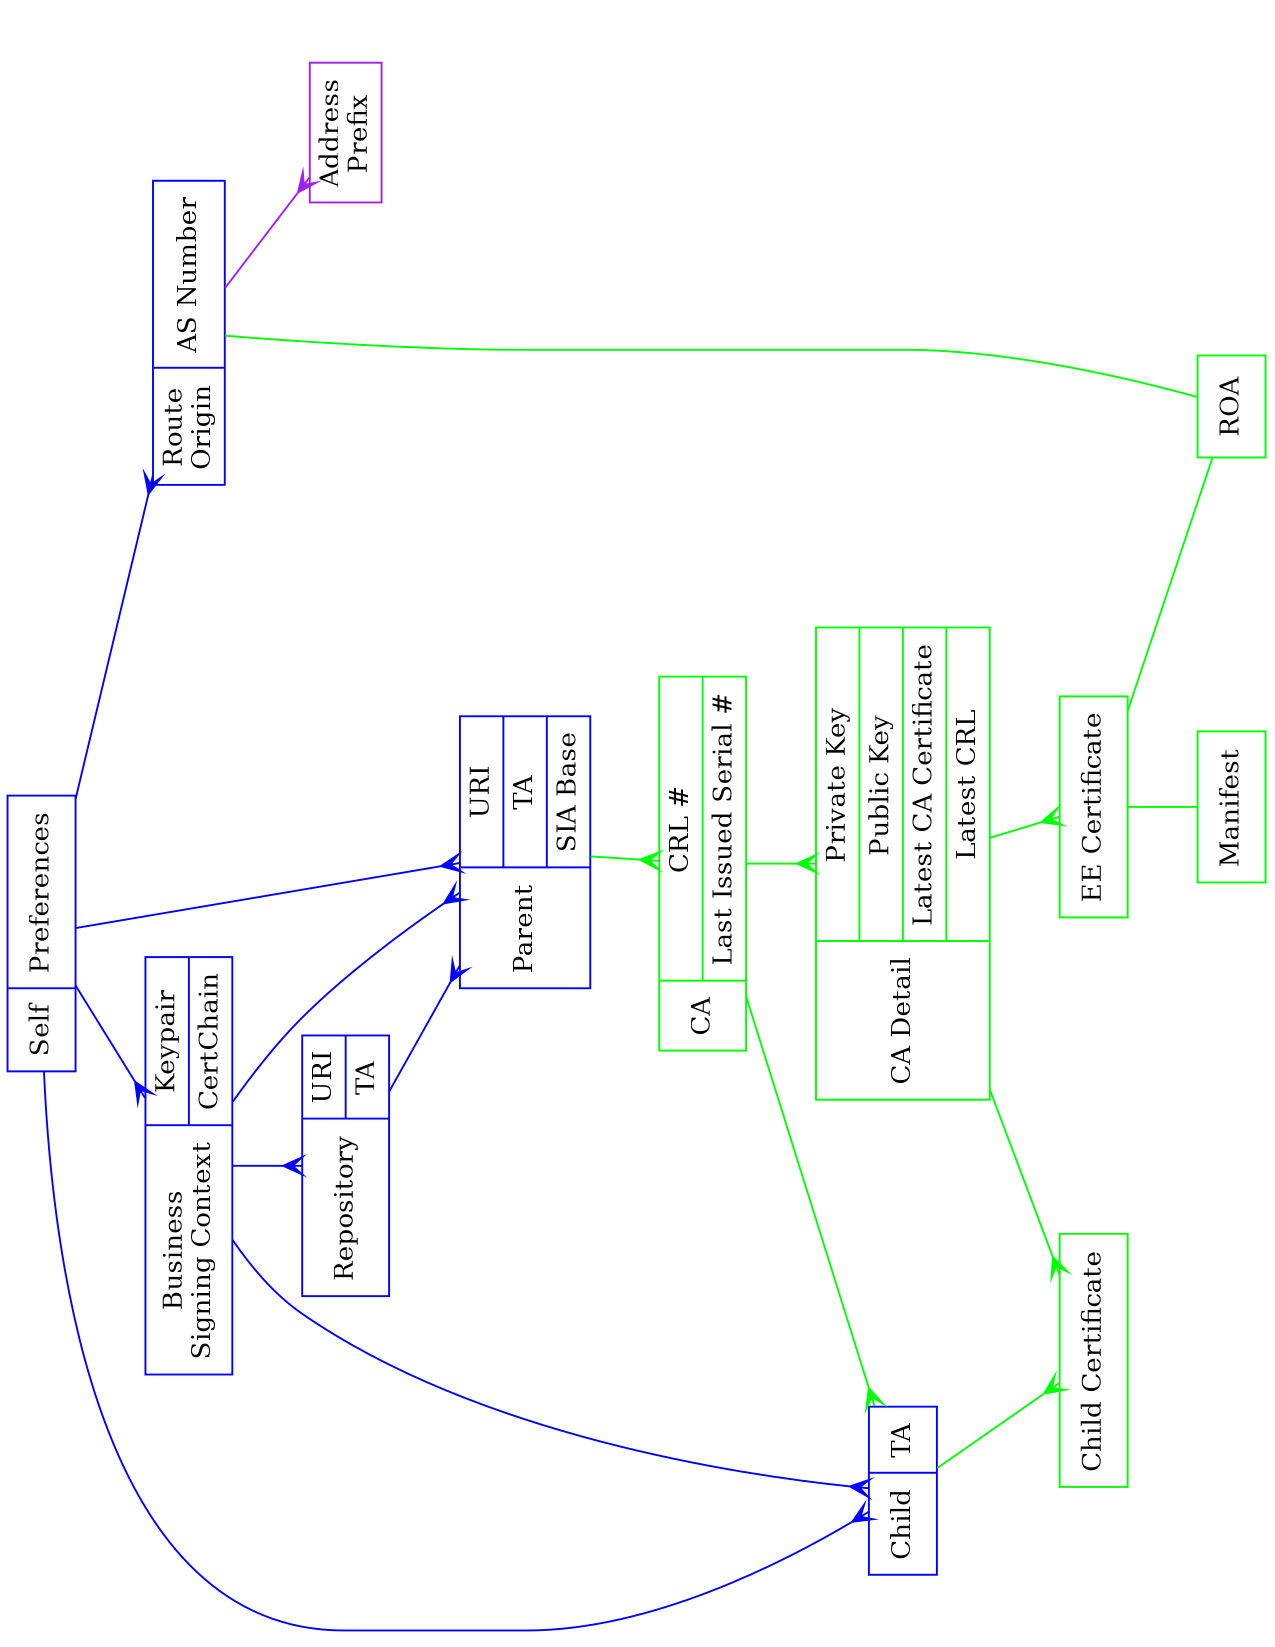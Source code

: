 // $URL$
// $Id$
//
// {arrowhead,arrowtail} shapes indicate database object relationships:
//   1-  none
//   m-  crow
//
// Color code:
//   Blue:  visible in left-right protocol
//   Green: created on the fly

digraph rpki_engine_objects {
	rotate=90;	size="11,8.5";	splines=true;	ratio=fill;
	node		[ shape=record ];

	// Objects visible in left-to-right protocol
	node		[ color=blue ];
	self		[ label="Self|{Preferences}" ];
	parent		[ label="Parent|{URI|TA|SIA Base}" ];
	repo		[ label="Repository|{URI|TA}" ];
	child		[ label="Child|{TA}" ];
	biz_sign	[ label="Business\nSigning Context|{Keypair|CertChain}" ];
	route_origin	[ label="Route\nOrigin|{AS Number}" ];

	// Objects which left-right protocol sees as part of other
	// objects but which SQL needs to be separate for
	// normalization.

	addr_set	[ label="Address\nPrefix", color=purple ];

	// Objects created on the fly by the RPKI engine
	node		[ color=green ];
	ca		[ label="CA|{CRL #|Last Issued Serial #}" ];
	ee_cert		[ label="EE Certificate" ];
	roa		[ label="ROA" ];
	manifest	[ label="Manifest" ];
	ca_detail	[ label="CA Detail|{Private Key|Public Key|Latest CA Certificate|Latest CRL}" ];

	// This one is a table of everything we have ever issued to
	// this child, not to be confused with what's -currently-
	// issued to this child.  Some question whether this hangs off
	// ca or ca_detail, but we -think- hanging off of ca_detail is
	// correct because certificates are issued by a particular
	// keypair.

	child_cert	[ label="Child Certificate" ];

	// One-many mappings
	edge [ color=blue, arrowtail=none, arrowhead=crow ];
	self -> biz_sign;
	biz_sign -> child;
	biz_sign -> parent;
	biz_sign -> repo;
	self -> child;
	self -> parent;
	repo -> parent;
	self -> route_origin;

	route_origin -> addr_set [ color=purple, arrowtail=none, arrowhead=crow ];

	// This is many-many because each child is an entity, each CA
	// can have multiple children, and each child can hold certs
	// from multiple CAs (thanks, RobL).
	//
	ca -> child	[ color=green, arrowtail=crow, arrowhead=crow ];

	// One-many mappings
	edge [ color=green, arrowtail=none, arrowhead=crow ];
	ca -> ca_detail;
	child -> child_cert;
	parent -> ca;
	ca_detail -> child_cert;
	ca_detail -> ee_cert;

	// One-one mapping -- separate object to highlight dynamic nature
	edge [ color=green, arrowtail=none, arrowhead=none, style=solid ];
	ee_cert -> roa;
	ee_cert -> manifest;
	route_origin -> roa;

}

// Local Variables:
// compile-command: "dot -Tps2 repository-engine-objects.dot | ps2pdf - repository-engine-objects.pdf"
// End:
